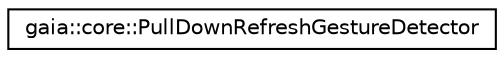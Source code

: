 digraph G
{
  edge [fontname="Helvetica",fontsize="10",labelfontname="Helvetica",labelfontsize="10"];
  node [fontname="Helvetica",fontsize="10",shape=record];
  rankdir=LR;
  Node1 [label="gaia::core::PullDownRefreshGestureDetector",height=0.2,width=0.4,color="black", fillcolor="white", style="filled",URL="$d6/ded/classgaia_1_1core_1_1_pull_down_refresh_gesture_detector.html",tooltip="Detects various gestures and events using the supplied."];
}
